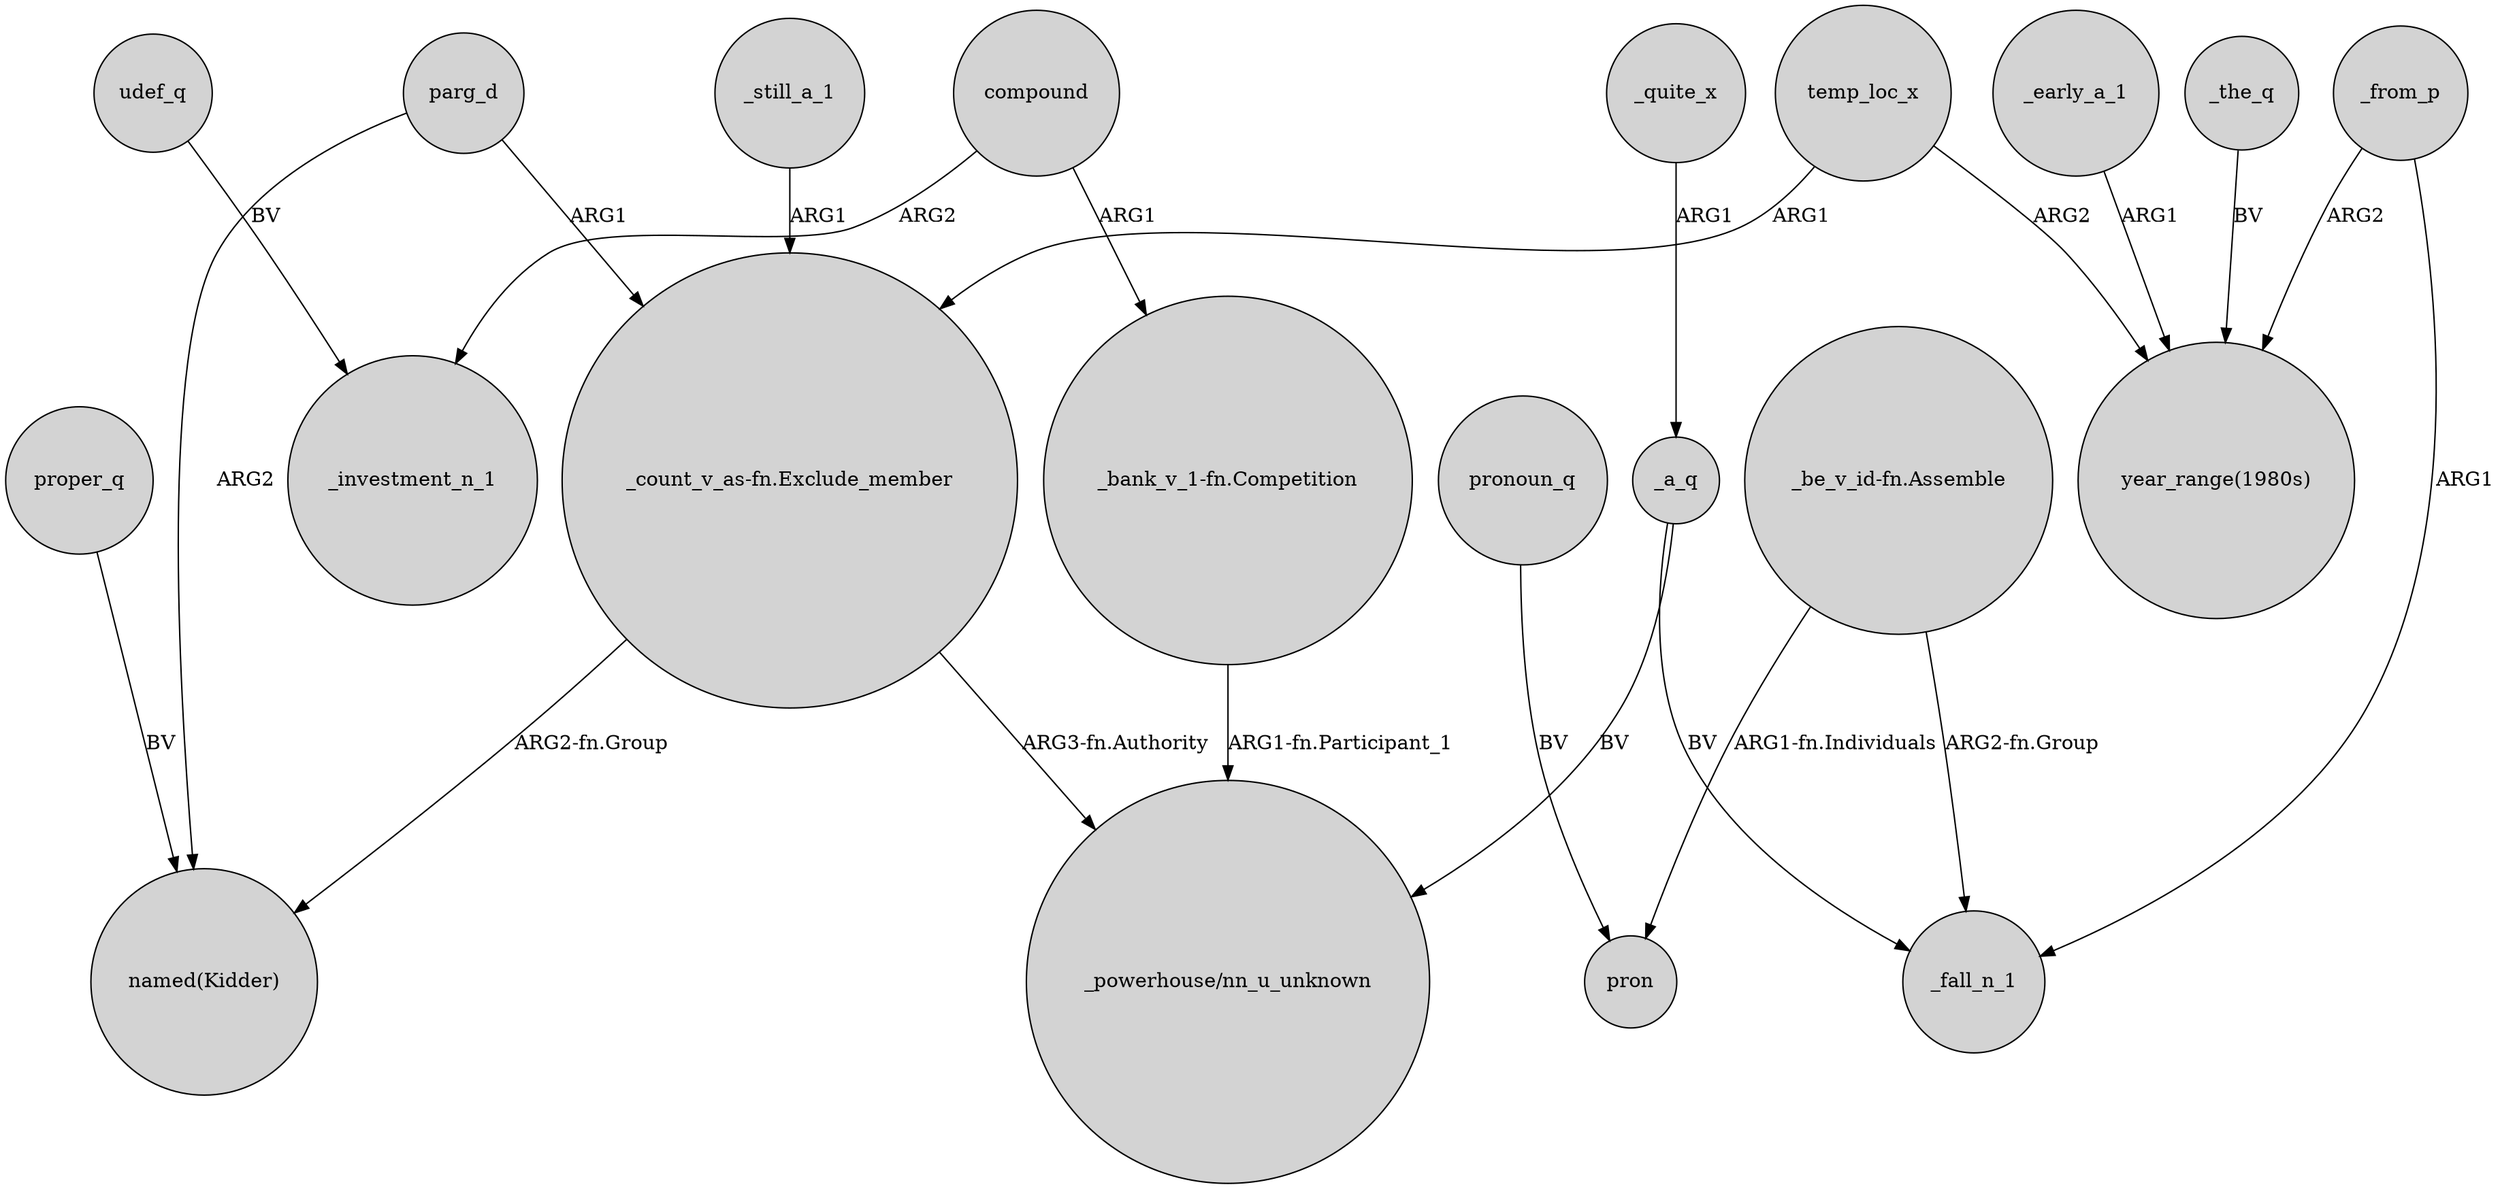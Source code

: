 digraph {
	node [shape=circle style=filled]
	"_be_v_id-fn.Assemble" -> pron [label="ARG1-fn.Individuals"]
	compound -> _investment_n_1 [label=ARG2]
	"_bank_v_1-fn.Competition" -> "_powerhouse/nn_u_unknown" [label="ARG1-fn.Participant_1"]
	_quite_x -> _a_q [label=ARG1]
	_still_a_1 -> "_count_v_as-fn.Exclude_member" [label=ARG1]
	_from_p -> "year_range(1980s)" [label=ARG2]
	_early_a_1 -> "year_range(1980s)" [label=ARG1]
	_a_q -> "_powerhouse/nn_u_unknown" [label=BV]
	parg_d -> "_count_v_as-fn.Exclude_member" [label=ARG1]
	_the_q -> "year_range(1980s)" [label=BV]
	pronoun_q -> pron [label=BV]
	temp_loc_x -> "year_range(1980s)" [label=ARG2]
	_from_p -> _fall_n_1 [label=ARG1]
	"_count_v_as-fn.Exclude_member" -> "_powerhouse/nn_u_unknown" [label="ARG3-fn.Authority"]
	udef_q -> _investment_n_1 [label=BV]
	compound -> "_bank_v_1-fn.Competition" [label=ARG1]
	"_count_v_as-fn.Exclude_member" -> "named(Kidder)" [label="ARG2-fn.Group"]
	temp_loc_x -> "_count_v_as-fn.Exclude_member" [label=ARG1]
	"_be_v_id-fn.Assemble" -> _fall_n_1 [label="ARG2-fn.Group"]
	proper_q -> "named(Kidder)" [label=BV]
	parg_d -> "named(Kidder)" [label=ARG2]
	_a_q -> _fall_n_1 [label=BV]
}
